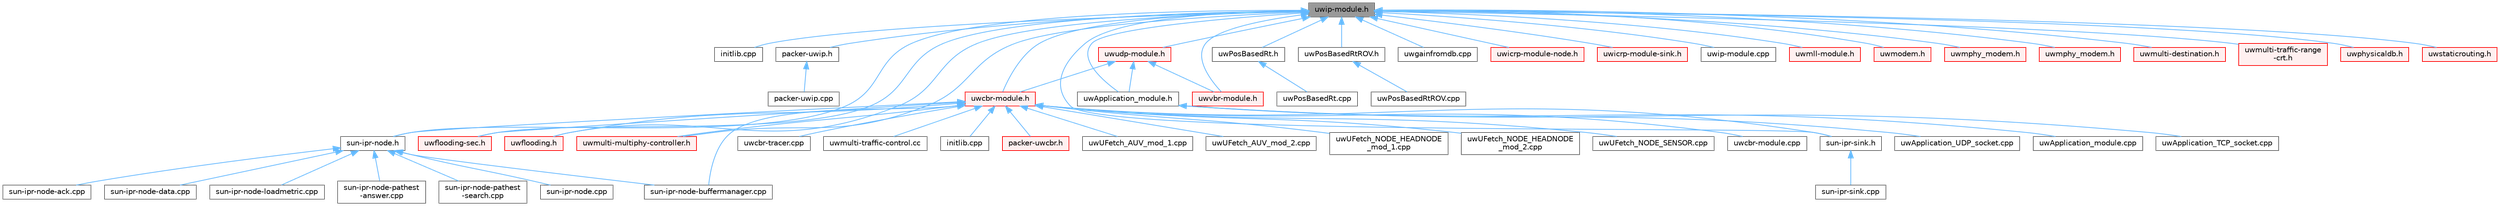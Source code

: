 digraph "uwip-module.h"
{
 // LATEX_PDF_SIZE
  bgcolor="transparent";
  edge [fontname=Helvetica,fontsize=10,labelfontname=Helvetica,labelfontsize=10];
  node [fontname=Helvetica,fontsize=10,shape=box,height=0.2,width=0.4];
  Node1 [id="Node000001",label="uwip-module.h",height=0.2,width=0.4,color="gray40", fillcolor="grey60", style="filled", fontcolor="black",tooltip="Provides the UWIP packets header description. Definition of the class that define the network layer."];
  Node1 -> Node2 [id="edge1_Node000001_Node000002",dir="back",color="steelblue1",style="solid",tooltip=" "];
  Node2 [id="Node000002",label="initlib.cpp",height=0.2,width=0.4,color="grey40", fillcolor="white", style="filled",URL="$DESERT__Framework_2DESERT_2network_2uwip_2initlib_8cpp.html",tooltip="Provides the initialization of uwip libraries."];
  Node1 -> Node3 [id="edge2_Node000001_Node000003",dir="back",color="steelblue1",style="solid",tooltip=" "];
  Node3 [id="Node000003",label="packer-uwip.h",height=0.2,width=0.4,color="grey40", fillcolor="white", style="filled",URL="$packer-uwip_8h.html",tooltip=" "];
  Node3 -> Node4 [id="edge3_Node000003_Node000004",dir="back",color="steelblue1",style="solid",tooltip=" "];
  Node4 [id="Node000004",label="packer-uwip.cpp",height=0.2,width=0.4,color="grey40", fillcolor="white", style="filled",URL="$packer-uwip_8cpp.html",tooltip="Implementation of the class responsible to map the NS-Miracle packet of uw-ip into a bit stream,..."];
  Node1 -> Node5 [id="edge4_Node000001_Node000005",dir="back",color="steelblue1",style="solid",tooltip=" "];
  Node5 [id="Node000005",label="sun-ipr-node.h",height=0.2,width=0.4,color="grey40", fillcolor="white", style="filled",URL="$sun-ipr-node_8h.html",tooltip="Dinamic source routing protocol, this file contains Nodes specifications."];
  Node5 -> Node6 [id="edge5_Node000005_Node000006",dir="back",color="steelblue1",style="solid",tooltip=" "];
  Node6 [id="Node000006",label="sun-ipr-node-ack.cpp",height=0.2,width=0.4,color="grey40", fillcolor="white", style="filled",URL="$sun-ipr-node-ack_8cpp.html",tooltip="Provides the implementation of all the methods regarding Ack Packets."];
  Node5 -> Node7 [id="edge6_Node000005_Node000007",dir="back",color="steelblue1",style="solid",tooltip=" "];
  Node7 [id="Node000007",label="sun-ipr-node-buffermanager.cpp",height=0.2,width=0.4,color="grey40", fillcolor="white", style="filled",URL="$sun-ipr-node-buffermanager_8cpp.html",tooltip="Provides the implementation of all the methods regarding Buffer Management."];
  Node5 -> Node8 [id="edge7_Node000005_Node000008",dir="back",color="steelblue1",style="solid",tooltip=" "];
  Node8 [id="Node000008",label="sun-ipr-node-data.cpp",height=0.2,width=0.4,color="grey40", fillcolor="white", style="filled",URL="$sun-ipr-node-data_8cpp.html",tooltip=" "];
  Node5 -> Node9 [id="edge8_Node000005_Node000009",dir="back",color="steelblue1",style="solid",tooltip=" "];
  Node9 [id="Node000009",label="sun-ipr-node-loadmetric.cpp",height=0.2,width=0.4,color="grey40", fillcolor="white", style="filled",URL="$sun-ipr-node-loadmetric_8cpp.html",tooltip="Provides the implementation of all the methods regarding the Load metric."];
  Node5 -> Node10 [id="edge9_Node000005_Node000010",dir="back",color="steelblue1",style="solid",tooltip=" "];
  Node10 [id="Node000010",label="sun-ipr-node-pathest\l-answer.cpp",height=0.2,width=0.4,color="grey40", fillcolor="white", style="filled",URL="$sun-ipr-node-pathest-answer_8cpp.html",tooltip="Provides the implementation of all the methods regarding Path Establishment Answer Packets."];
  Node5 -> Node11 [id="edge10_Node000005_Node000011",dir="back",color="steelblue1",style="solid",tooltip=" "];
  Node11 [id="Node000011",label="sun-ipr-node-pathest\l-search.cpp",height=0.2,width=0.4,color="grey40", fillcolor="white", style="filled",URL="$sun-ipr-node-pathest-search_8cpp.html",tooltip="Provides the implementation of all the methods regarding Path Establishment Search Packets."];
  Node5 -> Node12 [id="edge11_Node000005_Node000012",dir="back",color="steelblue1",style="solid",tooltip=" "];
  Node12 [id="Node000012",label="sun-ipr-node.cpp",height=0.2,width=0.4,color="grey40", fillcolor="white", style="filled",URL="$sun-ipr-node_8cpp.html",tooltip="Implements a SunIPRoutingNode."];
  Node1 -> Node13 [id="edge12_Node000001_Node000013",dir="back",color="steelblue1",style="solid",tooltip=" "];
  Node13 [id="Node000013",label="sun-ipr-sink.h",height=0.2,width=0.4,color="grey40", fillcolor="white", style="filled",URL="$sun-ipr-sink_8h.html",tooltip="Dinamic source routing protocol, this file contains Sinks specifications."];
  Node13 -> Node14 [id="edge13_Node000013_Node000014",dir="back",color="steelblue1",style="solid",tooltip=" "];
  Node14 [id="Node000014",label="sun-ipr-sink.cpp",height=0.2,width=0.4,color="grey40", fillcolor="white", style="filled",URL="$sun-ipr-sink_8cpp.html",tooltip="Implements a SunIPRoutingSink."];
  Node1 -> Node15 [id="edge14_Node000001_Node000015",dir="back",color="steelblue1",style="solid",tooltip=" "];
  Node15 [id="Node000015",label="uwApplication_module.h",height=0.2,width=0.4,color="grey40", fillcolor="white", style="filled",URL="$uwApplication__module_8h.html",tooltip=" "];
  Node15 -> Node16 [id="edge15_Node000015_Node000016",dir="back",color="steelblue1",style="solid",tooltip=" "];
  Node16 [id="Node000016",label="uwApplication_TCP_socket.cpp",height=0.2,width=0.4,color="grey40", fillcolor="white", style="filled",URL="$uwApplication__TCP__socket_8cpp.html",tooltip=" "];
  Node15 -> Node17 [id="edge16_Node000015_Node000017",dir="back",color="steelblue1",style="solid",tooltip=" "];
  Node17 [id="Node000017",label="uwApplication_UDP_socket.cpp",height=0.2,width=0.4,color="grey40", fillcolor="white", style="filled",URL="$uwApplication__UDP__socket_8cpp.html",tooltip=" "];
  Node15 -> Node18 [id="edge17_Node000015_Node000018",dir="back",color="steelblue1",style="solid",tooltip=" "];
  Node18 [id="Node000018",label="uwApplication_module.cpp",height=0.2,width=0.4,color="grey40", fillcolor="white", style="filled",URL="$uwApplication__module_8cpp.html",tooltip="Provides the definition of uwApplicationmodule class."];
  Node1 -> Node19 [id="edge18_Node000001_Node000019",dir="back",color="steelblue1",style="solid",tooltip=" "];
  Node19 [id="Node000019",label="uwPosBasedRt.h",height=0.2,width=0.4,color="grey40", fillcolor="white", style="filled",URL="$uwPosBasedRt_8h.html",tooltip="Routing protocol for static node based on ROV position."];
  Node19 -> Node20 [id="edge19_Node000019_Node000020",dir="back",color="steelblue1",style="solid",tooltip=" "];
  Node20 [id="Node000020",label="uwPosBasedRt.cpp",height=0.2,width=0.4,color="grey40", fillcolor="white", style="filled",URL="$uwPosBasedRt_8cpp.html",tooltip="Routing protocol for static node based on ROV position."];
  Node1 -> Node21 [id="edge20_Node000001_Node000021",dir="back",color="steelblue1",style="solid",tooltip=" "];
  Node21 [id="Node000021",label="uwPosBasedRtROV.h",height=0.2,width=0.4,color="grey40", fillcolor="white", style="filled",URL="$uwPosBasedRtROV_8h.html",tooltip="Routing protocol for vehicles based on ROV position."];
  Node21 -> Node22 [id="edge21_Node000021_Node000022",dir="back",color="steelblue1",style="solid",tooltip=" "];
  Node22 [id="Node000022",label="uwPosBasedRtROV.cpp",height=0.2,width=0.4,color="grey40", fillcolor="white", style="filled",URL="$uwPosBasedRtROV_8cpp.html",tooltip="Routing protocol for vehicles based on ROV position."];
  Node1 -> Node23 [id="edge22_Node000001_Node000023",dir="back",color="steelblue1",style="solid",tooltip=" "];
  Node23 [id="Node000023",label="uwcbr-module.h",height=0.2,width=0.4,color="red", fillcolor="#FFF0F0", style="filled",URL="$uwcbr-module_8h.html",tooltip="Provides the UWCBR packets header description and the definition of the class UWCBR."];
  Node23 -> Node24 [id="edge23_Node000023_Node000024",dir="back",color="steelblue1",style="solid",tooltip=" "];
  Node24 [id="Node000024",label="initlib.cpp",height=0.2,width=0.4,color="grey40", fillcolor="white", style="filled",URL="$DESERT__Framework_2DESERT_2application_2uwcbr_2initlib_8cpp.html",tooltip="Provides the initialization of uwcbr libraries."];
  Node23 -> Node25 [id="edge24_Node000023_Node000025",dir="back",color="steelblue1",style="solid",tooltip=" "];
  Node25 [id="Node000025",label="packer-uwcbr.h",height=0.2,width=0.4,color="red", fillcolor="#FFF0F0", style="filled",URL="$packer-uwcbr_8h.html",tooltip="Header of the class responsible to map the NS-Miracle packet of uw-cbr into a bit stream,..."];
  Node23 -> Node7 [id="edge25_Node000023_Node000007",dir="back",color="steelblue1",style="solid",tooltip=" "];
  Node23 -> Node5 [id="edge26_Node000023_Node000005",dir="back",color="steelblue1",style="solid",tooltip=" "];
  Node23 -> Node13 [id="edge27_Node000023_Node000013",dir="back",color="steelblue1",style="solid",tooltip=" "];
  Node23 -> Node27 [id="edge28_Node000023_Node000027",dir="back",color="steelblue1",style="solid",tooltip=" "];
  Node27 [id="Node000027",label="uwUFetch_AUV_mod_1.cpp",height=0.2,width=0.4,color="grey40", fillcolor="white", style="filled",URL="$uwUFetch__AUV__mod__1_8cpp.html",tooltip=" "];
  Node23 -> Node28 [id="edge29_Node000023_Node000028",dir="back",color="steelblue1",style="solid",tooltip=" "];
  Node28 [id="Node000028",label="uwUFetch_AUV_mod_2.cpp",height=0.2,width=0.4,color="grey40", fillcolor="white", style="filled",URL="$uwUFetch__AUV__mod__2_8cpp.html",tooltip=" "];
  Node23 -> Node29 [id="edge30_Node000023_Node000029",dir="back",color="steelblue1",style="solid",tooltip=" "];
  Node29 [id="Node000029",label="uwUFetch_NODE_HEADNODE\l_mod_1.cpp",height=0.2,width=0.4,color="grey40", fillcolor="white", style="filled",URL="$uwUFetch__NODE__HEADNODE__mod__1_8cpp.html",tooltip="Class that provide the implementation of HEAD NODE entity of uwUFetch protocol using a RTS and CTS pa..."];
  Node23 -> Node30 [id="edge31_Node000023_Node000030",dir="back",color="steelblue1",style="solid",tooltip=" "];
  Node30 [id="Node000030",label="uwUFetch_NODE_HEADNODE\l_mod_2.cpp",height=0.2,width=0.4,color="grey40", fillcolor="white", style="filled",URL="$uwUFetch__NODE__HEADNODE__mod__2_8cpp.html",tooltip=" "];
  Node23 -> Node31 [id="edge32_Node000023_Node000031",dir="back",color="steelblue1",style="solid",tooltip=" "];
  Node31 [id="Node000031",label="uwUFetch_NODE_SENSOR.cpp",height=0.2,width=0.4,color="grey40", fillcolor="white", style="filled",URL="$uwUFetch__NODE__SENSOR_8cpp.html",tooltip="Class that provide the implementation of the SENSOR NODE entity of uwUFetch protocol."];
  Node23 -> Node32 [id="edge33_Node000023_Node000032",dir="back",color="steelblue1",style="solid",tooltip=" "];
  Node32 [id="Node000032",label="uwcbr-module.cpp",height=0.2,width=0.4,color="grey40", fillcolor="white", style="filled",URL="$uwcbr-module_8cpp.html",tooltip=" "];
  Node23 -> Node33 [id="edge34_Node000023_Node000033",dir="back",color="steelblue1",style="solid",tooltip=" "];
  Node33 [id="Node000033",label="uwcbr-tracer.cpp",height=0.2,width=0.4,color="grey40", fillcolor="white", style="filled",URL="$uwcbr-tracer_8cpp.html",tooltip=" "];
  Node23 -> Node34 [id="edge35_Node000023_Node000034",dir="back",color="steelblue1",style="solid",tooltip=" "];
  Node34 [id="Node000034",label="uwflooding-sec.h",height=0.2,width=0.4,color="red", fillcolor="#FFF0F0", style="filled",URL="$uwflooding-sec_8h.html",tooltip="Flooding based routing protocol with security enhanced."];
  Node23 -> Node36 [id="edge36_Node000023_Node000036",dir="back",color="steelblue1",style="solid",tooltip=" "];
  Node36 [id="Node000036",label="uwflooding.h",height=0.2,width=0.4,color="red", fillcolor="#FFF0F0", style="filled",URL="$uwflooding_8h.html",tooltip="Flooding based routing protocol."];
  Node23 -> Node40 [id="edge37_Node000023_Node000040",dir="back",color="steelblue1",style="solid",tooltip=" "];
  Node40 [id="Node000040",label="uwmulti-multiphy-controller.h",height=0.2,width=0.4,color="red", fillcolor="#FFF0F0", style="filled",URL="$uwmulti-multiphy-controller_8h.html",tooltip="Definition of UwMultiPhyControl class."];
  Node23 -> Node42 [id="edge38_Node000023_Node000042",dir="back",color="steelblue1",style="solid",tooltip=" "];
  Node42 [id="Node000042",label="uwmulti-traffic-control.cc",height=0.2,width=0.4,color="grey40", fillcolor="white", style="filled",URL="$uwmulti-traffic-control_8cc.html",tooltip="Implementation of UwMultiTrafficControl class."];
  Node1 -> Node34 [id="edge39_Node000001_Node000034",dir="back",color="steelblue1",style="solid",tooltip=" "];
  Node1 -> Node36 [id="edge40_Node000001_Node000036",dir="back",color="steelblue1",style="solid",tooltip=" "];
  Node1 -> Node63 [id="edge41_Node000001_Node000063",dir="back",color="steelblue1",style="solid",tooltip=" "];
  Node63 [id="Node000063",label="uwgainfromdb.cpp",height=0.2,width=0.4,color="grey40", fillcolor="white", style="filled",URL="$uwgainfromdb_8cpp.html",tooltip="Implementation of UnderwaterGainFromDb class."];
  Node1 -> Node64 [id="edge42_Node000001_Node000064",dir="back",color="steelblue1",style="solid",tooltip=" "];
  Node64 [id="Node000064",label="uwicrp-module-node.h",height=0.2,width=0.4,color="red", fillcolor="#FFF0F0", style="filled",URL="$uwicrp-module-node_8h.html",tooltip="Provides a module for nodes that needs a simple and dynamic routing protocol."];
  Node1 -> Node66 [id="edge43_Node000001_Node000066",dir="back",color="steelblue1",style="solid",tooltip=" "];
  Node66 [id="Node000066",label="uwicrp-module-sink.h",height=0.2,width=0.4,color="red", fillcolor="#FFF0F0", style="filled",URL="$uwicrp-module-sink_8h.html",tooltip="Provides a module for sinks that needs a simple and dynamic routing protocol."];
  Node1 -> Node68 [id="edge44_Node000001_Node000068",dir="back",color="steelblue1",style="solid",tooltip=" "];
  Node68 [id="Node000068",label="uwip-module.cpp",height=0.2,width=0.4,color="grey40", fillcolor="white", style="filled",URL="$uwip-module_8cpp.html",tooltip="Implements UWIPModule."];
  Node1 -> Node69 [id="edge45_Node000001_Node000069",dir="back",color="steelblue1",style="solid",tooltip=" "];
  Node69 [id="Node000069",label="uwmll-module.h",height=0.2,width=0.4,color="red", fillcolor="#FFF0F0", style="filled",URL="$uwmll-module_8h.html",tooltip="Provides the declaration of UWMllModule class that represents the MLL class."];
  Node1 -> Node71 [id="edge46_Node000001_Node000071",dir="back",color="steelblue1",style="solid",tooltip=" "];
  Node71 [id="Node000071",label="uwmodem.h",height=0.2,width=0.4,color="red", fillcolor="#FFF0F0", style="filled",URL="$uwmodem_8h.html",tooltip="Header of the main class that implements the general interface between DESERT and real acoustic modem..."];
  Node1 -> Node81 [id="edge47_Node000001_Node000081",dir="back",color="steelblue1",style="solid",tooltip=" "];
  Node81 [id="Node000081",label="uwmphy_modem.h",height=0.2,width=0.4,color="red", fillcolor="#FFF0F0", style="filled",URL="$DESERT__Framework_2DESERT_2physical_2uwmphy__modem_2uwmphy__modem_8h.html",tooltip="Header of the main class that implements the general interface between ns2/NS-Miracle and real acoust..."];
  Node1 -> Node85 [id="edge48_Node000001_Node000085",dir="back",color="steelblue1",style="solid",tooltip=" "];
  Node85 [id="Node000085",label="uwmphy_modem.h",height=0.2,width=0.4,color="red", fillcolor="#FFF0F0", style="filled",URL="$DESERT__Addons_2uwmphy__modem_2uwmphy__modem_8h.html",tooltip="Header of the main class that implements the general interface between ns2/NS-Miracle and real acoust..."];
  Node1 -> Node89 [id="edge49_Node000001_Node000089",dir="back",color="steelblue1",style="solid",tooltip=" "];
  Node89 [id="Node000089",label="uwmulti-destination.h",height=0.2,width=0.4,color="red", fillcolor="#FFF0F0", style="filled",URL="$uwmulti-destination_8h.html",tooltip="Definition of UwMultiDestination class."];
  Node1 -> Node40 [id="edge50_Node000001_Node000040",dir="back",color="steelblue1",style="solid",tooltip=" "];
  Node1 -> Node91 [id="edge51_Node000001_Node000091",dir="back",color="steelblue1",style="solid",tooltip=" "];
  Node91 [id="Node000091",label="uwmulti-traffic-range\l-crt.h",height=0.2,width=0.4,color="red", fillcolor="#FFF0F0", style="filled",URL="$uwmulti-traffic-range-crt_8h.html",tooltip=" "];
  Node1 -> Node93 [id="edge52_Node000001_Node000093",dir="back",color="steelblue1",style="solid",tooltip=" "];
  Node93 [id="Node000093",label="uwphysicaldb.h",height=0.2,width=0.4,color="red", fillcolor="#FFF0F0", style="filled",URL="$uwphysicaldb_8h.html",tooltip="Definition of UnderwaterPhysicaldb class."];
  Node1 -> Node95 [id="edge53_Node000001_Node000095",dir="back",color="steelblue1",style="solid",tooltip=" "];
  Node95 [id="Node000095",label="uwstaticrouting.h",height=0.2,width=0.4,color="red", fillcolor="#FFF0F0", style="filled",URL="$uwstaticrouting_8h.html",tooltip="Provides basic routing functionalities."];
  Node1 -> Node98 [id="edge54_Node000001_Node000098",dir="back",color="steelblue1",style="solid",tooltip=" "];
  Node98 [id="Node000098",label="uwudp-module.h",height=0.2,width=0.4,color="red", fillcolor="#FFF0F0", style="filled",URL="$uwudp-module_8h.html",tooltip="Provides the UWUDP packets header description and the definition of the class UWUDP."];
  Node98 -> Node15 [id="edge55_Node000098_Node000015",dir="back",color="steelblue1",style="solid",tooltip=" "];
  Node98 -> Node23 [id="edge56_Node000098_Node000023",dir="back",color="steelblue1",style="solid",tooltip=" "];
  Node98 -> Node103 [id="edge57_Node000098_Node000103",dir="back",color="steelblue1",style="solid",tooltip=" "];
  Node103 [id="Node000103",label="uwvbr-module.h",height=0.2,width=0.4,color="red", fillcolor="#FFF0F0", style="filled",URL="$uwvbr-module_8h.html",tooltip="Provides the UWVBR packets header description and the definition of the class UWVBR."];
  Node1 -> Node103 [id="edge58_Node000001_Node000103",dir="back",color="steelblue1",style="solid",tooltip=" "];
}
